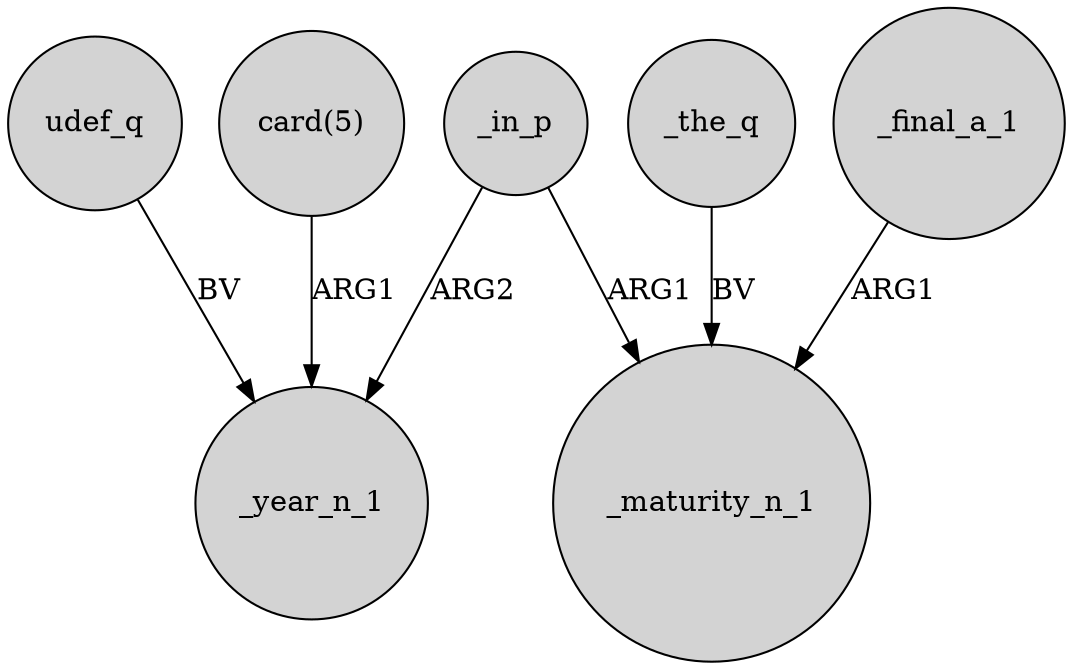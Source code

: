 digraph {
	node [shape=circle style=filled]
	udef_q -> _year_n_1 [label=BV]
	_in_p -> _year_n_1 [label=ARG2]
	_the_q -> _maturity_n_1 [label=BV]
	_in_p -> _maturity_n_1 [label=ARG1]
	"card(5)" -> _year_n_1 [label=ARG1]
	_final_a_1 -> _maturity_n_1 [label=ARG1]
}
